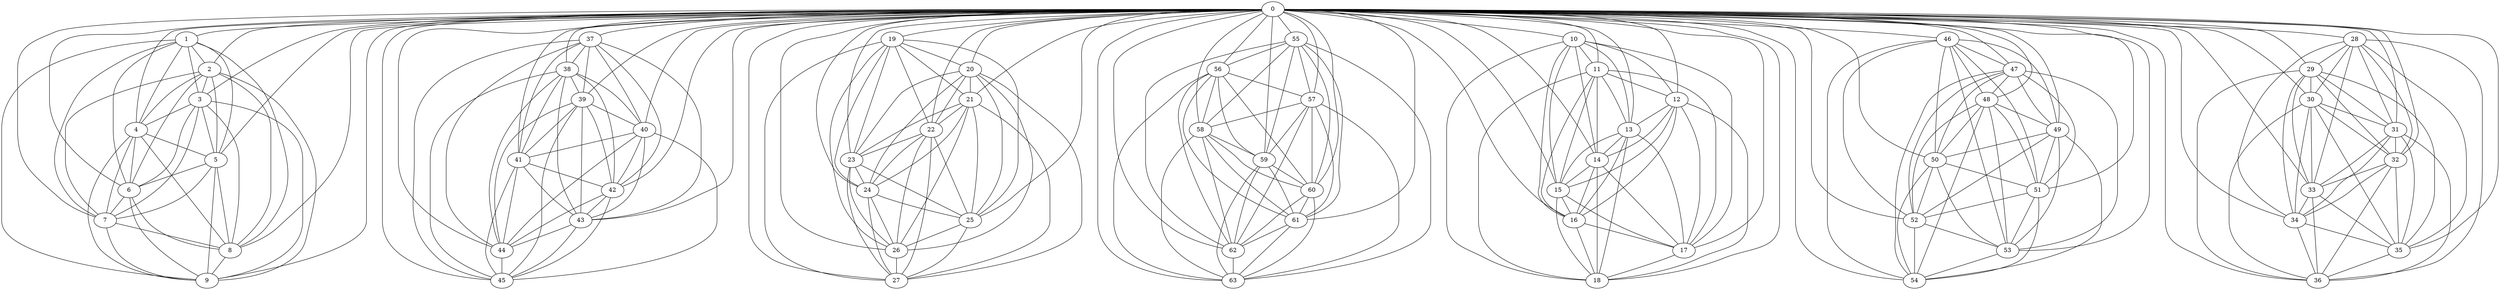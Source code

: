 strict graph {
    53
    26
    33
    1
    62
    11
    6
    2
    44
    5
    23
    21
    45
    58
    60
    37
    20
    61
    52
    56
    4
    59
    48
    49
    29
    16
    55
    43
    12
    57
    9
    54
    63
    36
    15
    27
    19
    46
    50
    25
    38
    7
    34
    8
    0
    47
    10
    51
    24
    42
    28
    18
    3
    39
    31
    13
    40
    17
    35
    22
    30
    14
    32
    41
    53 -- 54 [weight=1]
    26 -- 27 [weight=1]
    33 -- 36 [weight=1]
    33 -- 34 [weight=1]
    33 -- 35 [weight=1]
    1 -- 5 [weight=1]
    1 -- 9 [weight=1]
    1 -- 3 [weight=1]
    1 -- 7 [weight=1]
    1 -- 4 [weight=1]
    1 -- 8 [weight=1]
    1 -- 2 [weight=1]
    1 -- 6 [weight=1]
    62 -- 63 [weight=1]
    11 -- 17 [weight=1]
    11 -- 13 [weight=1]
    11 -- 15 [weight=1]
    11 -- 18 [weight=1]
    11 -- 12 [weight=1]
    11 -- 16 [weight=1]
    11 -- 14 [weight=1]
    6 -- 9 [weight=1]
    6 -- 7 [weight=1]
    6 -- 8 [weight=1]
    2 -- 5 [weight=1]
    2 -- 9 [weight=1]
    2 -- 3 [weight=1]
    2 -- 7 [weight=1]
    2 -- 4 [weight=1]
    2 -- 8 [weight=1]
    2 -- 6 [weight=1]
    44 -- 45 [weight=1]
    5 -- 9 [weight=1]
    5 -- 7 [weight=1]
    5 -- 8 [weight=1]
    5 -- 6 [weight=1]
    23 -- 24 [weight=1]
    23 -- 25 [weight=1]
    23 -- 26 [weight=1]
    23 -- 27 [weight=1]
    21 -- 23 [weight=1]
    21 -- 24 [weight=1]
    21 -- 25 [weight=1]
    21 -- 26 [weight=1]
    21 -- 27 [weight=1]
    21 -- 22 [weight=1]
    58 -- 60 [weight=1]
    58 -- 62 [weight=1]
    58 -- 59 [weight=1]
    58 -- 63 [weight=1]
    58 -- 61 [weight=1]
    60 -- 62 [weight=1]
    60 -- 63 [weight=1]
    60 -- 61 [weight=1]
    37 -- 38 [weight=1]
    37 -- 45 [weight=1]
    37 -- 40 [weight=1]
    37 -- 42 [weight=1]
    37 -- 44 [weight=1]
    37 -- 43 [weight=1]
    37 -- 39 [weight=1]
    37 -- 41 [weight=1]
    20 -- 23 [weight=1]
    20 -- 24 [weight=1]
    20 -- 25 [weight=1]
    20 -- 21 [weight=1]
    20 -- 26 [weight=1]
    20 -- 27 [weight=1]
    20 -- 22 [weight=1]
    61 -- 62 [weight=1]
    61 -- 63 [weight=1]
    52 -- 54 [weight=1]
    52 -- 53 [weight=1]
    56 -- 60 [weight=1]
    56 -- 62 [weight=1]
    56 -- 59 [weight=1]
    56 -- 63 [weight=1]
    56 -- 61 [weight=1]
    56 -- 58 [weight=1]
    56 -- 57 [weight=1]
    4 -- 5 [weight=1]
    4 -- 9 [weight=1]
    4 -- 7 [weight=1]
    4 -- 8 [weight=1]
    4 -- 6 [weight=1]
    59 -- 60 [weight=1]
    59 -- 62 [weight=1]
    59 -- 63 [weight=1]
    59 -- 61 [weight=1]
    48 -- 50 [weight=1]
    48 -- 54 [weight=1]
    48 -- 52 [weight=1]
    48 -- 49 [weight=1]
    48 -- 51 [weight=1]
    48 -- 53 [weight=1]
    49 -- 50 [weight=1]
    49 -- 54 [weight=1]
    49 -- 52 [weight=1]
    49 -- 51 [weight=1]
    49 -- 53 [weight=1]
    29 -- 33 [weight=1]
    29 -- 36 [weight=1]
    29 -- 31 [weight=1]
    29 -- 32 [weight=1]
    29 -- 34 [weight=1]
    29 -- 30 [weight=1]
    29 -- 35 [weight=1]
    16 -- 17 [weight=1]
    16 -- 18 [weight=1]
    55 -- 60 [weight=1]
    55 -- 62 [weight=1]
    55 -- 59 [weight=1]
    55 -- 63 [weight=1]
    55 -- 61 [weight=1]
    55 -- 58 [weight=1]
    55 -- 56 [weight=1]
    55 -- 57 [weight=1]
    43 -- 45 [weight=1]
    43 -- 44 [weight=1]
    12 -- 17 [weight=1]
    12 -- 13 [weight=1]
    12 -- 15 [weight=1]
    12 -- 18 [weight=1]
    12 -- 16 [weight=1]
    12 -- 14 [weight=1]
    57 -- 60 [weight=1]
    57 -- 62 [weight=1]
    57 -- 59 [weight=1]
    57 -- 63 [weight=1]
    57 -- 61 [weight=1]
    57 -- 58 [weight=1]
    15 -- 17 [weight=1]
    15 -- 18 [weight=1]
    15 -- 16 [weight=1]
    19 -- 23 [weight=1]
    19 -- 20 [weight=1]
    19 -- 24 [weight=1]
    19 -- 25 [weight=1]
    19 -- 21 [weight=1]
    19 -- 26 [weight=1]
    19 -- 27 [weight=1]
    19 -- 22 [weight=1]
    46 -- 48 [weight=1]
    46 -- 50 [weight=1]
    46 -- 54 [weight=1]
    46 -- 52 [weight=1]
    46 -- 49 [weight=1]
    46 -- 51 [weight=1]
    46 -- 53 [weight=1]
    46 -- 47 [weight=1]
    50 -- 54 [weight=1]
    50 -- 52 [weight=1]
    50 -- 51 [weight=1]
    50 -- 53 [weight=1]
    25 -- 26 [weight=1]
    25 -- 27 [weight=1]
    38 -- 45 [weight=1]
    38 -- 40 [weight=1]
    38 -- 42 [weight=1]
    38 -- 44 [weight=1]
    38 -- 43 [weight=1]
    38 -- 39 [weight=1]
    38 -- 41 [weight=1]
    7 -- 9 [weight=1]
    7 -- 8 [weight=1]
    34 -- 36 [weight=1]
    34 -- 35 [weight=1]
    8 -- 9 [weight=1]
    0 -- 41 [weight=1]
    0 -- 32 [weight=1]
    0 -- 14 [weight=1]
    0 -- 30 [weight=1]
    0 -- 22 [weight=1]
    0 -- 35 [weight=1]
    0 -- 17 [weight=1]
    0 -- 40 [weight=1]
    0 -- 13 [weight=1]
    0 -- 31 [weight=1]
    0 -- 39 [weight=1]
    0 -- 3 [weight=1]
    0 -- 18 [weight=1]
    0 -- 28 [weight=1]
    0 -- 42 [weight=1]
    0 -- 24 [weight=1]
    0 -- 51 [weight=1]
    0 -- 10 [weight=1]
    0 -- 47 [weight=1]
    0 -- 8 [weight=1]
    0 -- 34 [weight=1]
    0 -- 7 [weight=1]
    0 -- 38 [weight=1]
    0 -- 25 [weight=1]
    0 -- 50 [weight=1]
    0 -- 46 [weight=1]
    0 -- 19 [weight=1]
    0 -- 27 [weight=1]
    0 -- 15 [weight=1]
    0 -- 36 [weight=1]
    0 -- 63 [weight=1]
    0 -- 54 [weight=1]
    0 -- 9 [weight=1]
    0 -- 57 [weight=1]
    0 -- 12 [weight=1]
    0 -- 43 [weight=1]
    0 -- 55 [weight=1]
    0 -- 16 [weight=1]
    0 -- 29 [weight=1]
    0 -- 49 [weight=1]
    0 -- 48 [weight=1]
    0 -- 59 [weight=1]
    0 -- 4 [weight=1]
    0 -- 56 [weight=1]
    0 -- 52 [weight=1]
    0 -- 61 [weight=1]
    0 -- 20 [weight=1]
    0 -- 37 [weight=1]
    0 -- 60 [weight=1]
    0 -- 58 [weight=1]
    0 -- 45 [weight=1]
    0 -- 21 [weight=1]
    0 -- 23 [weight=1]
    0 -- 5 [weight=1]
    0 -- 44 [weight=1]
    0 -- 2 [weight=1]
    0 -- 6 [weight=1]
    0 -- 11 [weight=1]
    0 -- 62 [weight=1]
    0 -- 1 [weight=1]
    0 -- 33 [weight=1]
    0 -- 26 [weight=1]
    0 -- 53 [weight=1]
    47 -- 48 [weight=1]
    47 -- 50 [weight=1]
    47 -- 54 [weight=1]
    47 -- 52 [weight=1]
    47 -- 49 [weight=1]
    47 -- 51 [weight=1]
    47 -- 53 [weight=1]
    10 -- 17 [weight=1]
    10 -- 13 [weight=1]
    10 -- 15 [weight=1]
    10 -- 11 [weight=1]
    10 -- 18 [weight=1]
    10 -- 12 [weight=1]
    10 -- 16 [weight=1]
    10 -- 14 [weight=1]
    51 -- 54 [weight=1]
    51 -- 52 [weight=1]
    51 -- 53 [weight=1]
    24 -- 25 [weight=1]
    24 -- 26 [weight=1]
    24 -- 27 [weight=1]
    42 -- 45 [weight=1]
    42 -- 44 [weight=1]
    42 -- 43 [weight=1]
    28 -- 33 [weight=1]
    28 -- 36 [weight=1]
    28 -- 29 [weight=1]
    28 -- 31 [weight=1]
    28 -- 32 [weight=1]
    28 -- 34 [weight=1]
    28 -- 30 [weight=1]
    28 -- 35 [weight=1]
    3 -- 5 [weight=1]
    3 -- 9 [weight=1]
    3 -- 7 [weight=1]
    3 -- 4 [weight=1]
    3 -- 8 [weight=1]
    3 -- 6 [weight=1]
    39 -- 45 [weight=1]
    39 -- 40 [weight=1]
    39 -- 42 [weight=1]
    39 -- 44 [weight=1]
    39 -- 43 [weight=1]
    39 -- 41 [weight=1]
    31 -- 33 [weight=1]
    31 -- 36 [weight=1]
    31 -- 32 [weight=1]
    31 -- 34 [weight=1]
    31 -- 35 [weight=1]
    13 -- 17 [weight=1]
    13 -- 15 [weight=1]
    13 -- 18 [weight=1]
    13 -- 16 [weight=1]
    13 -- 14 [weight=1]
    40 -- 45 [weight=1]
    40 -- 42 [weight=1]
    40 -- 44 [weight=1]
    40 -- 43 [weight=1]
    40 -- 41 [weight=1]
    17 -- 18 [weight=1]
    35 -- 36 [weight=1]
    22 -- 23 [weight=1]
    22 -- 24 [weight=1]
    22 -- 25 [weight=1]
    22 -- 26 [weight=1]
    22 -- 27 [weight=1]
    30 -- 33 [weight=1]
    30 -- 36 [weight=1]
    30 -- 31 [weight=1]
    30 -- 32 [weight=1]
    30 -- 34 [weight=1]
    30 -- 35 [weight=1]
    14 -- 17 [weight=1]
    14 -- 15 [weight=1]
    14 -- 18 [weight=1]
    14 -- 16 [weight=1]
    32 -- 33 [weight=1]
    32 -- 36 [weight=1]
    32 -- 34 [weight=1]
    32 -- 35 [weight=1]
    41 -- 45 [weight=1]
    41 -- 42 [weight=1]
    41 -- 44 [weight=1]
    41 -- 43 [weight=1]
}
